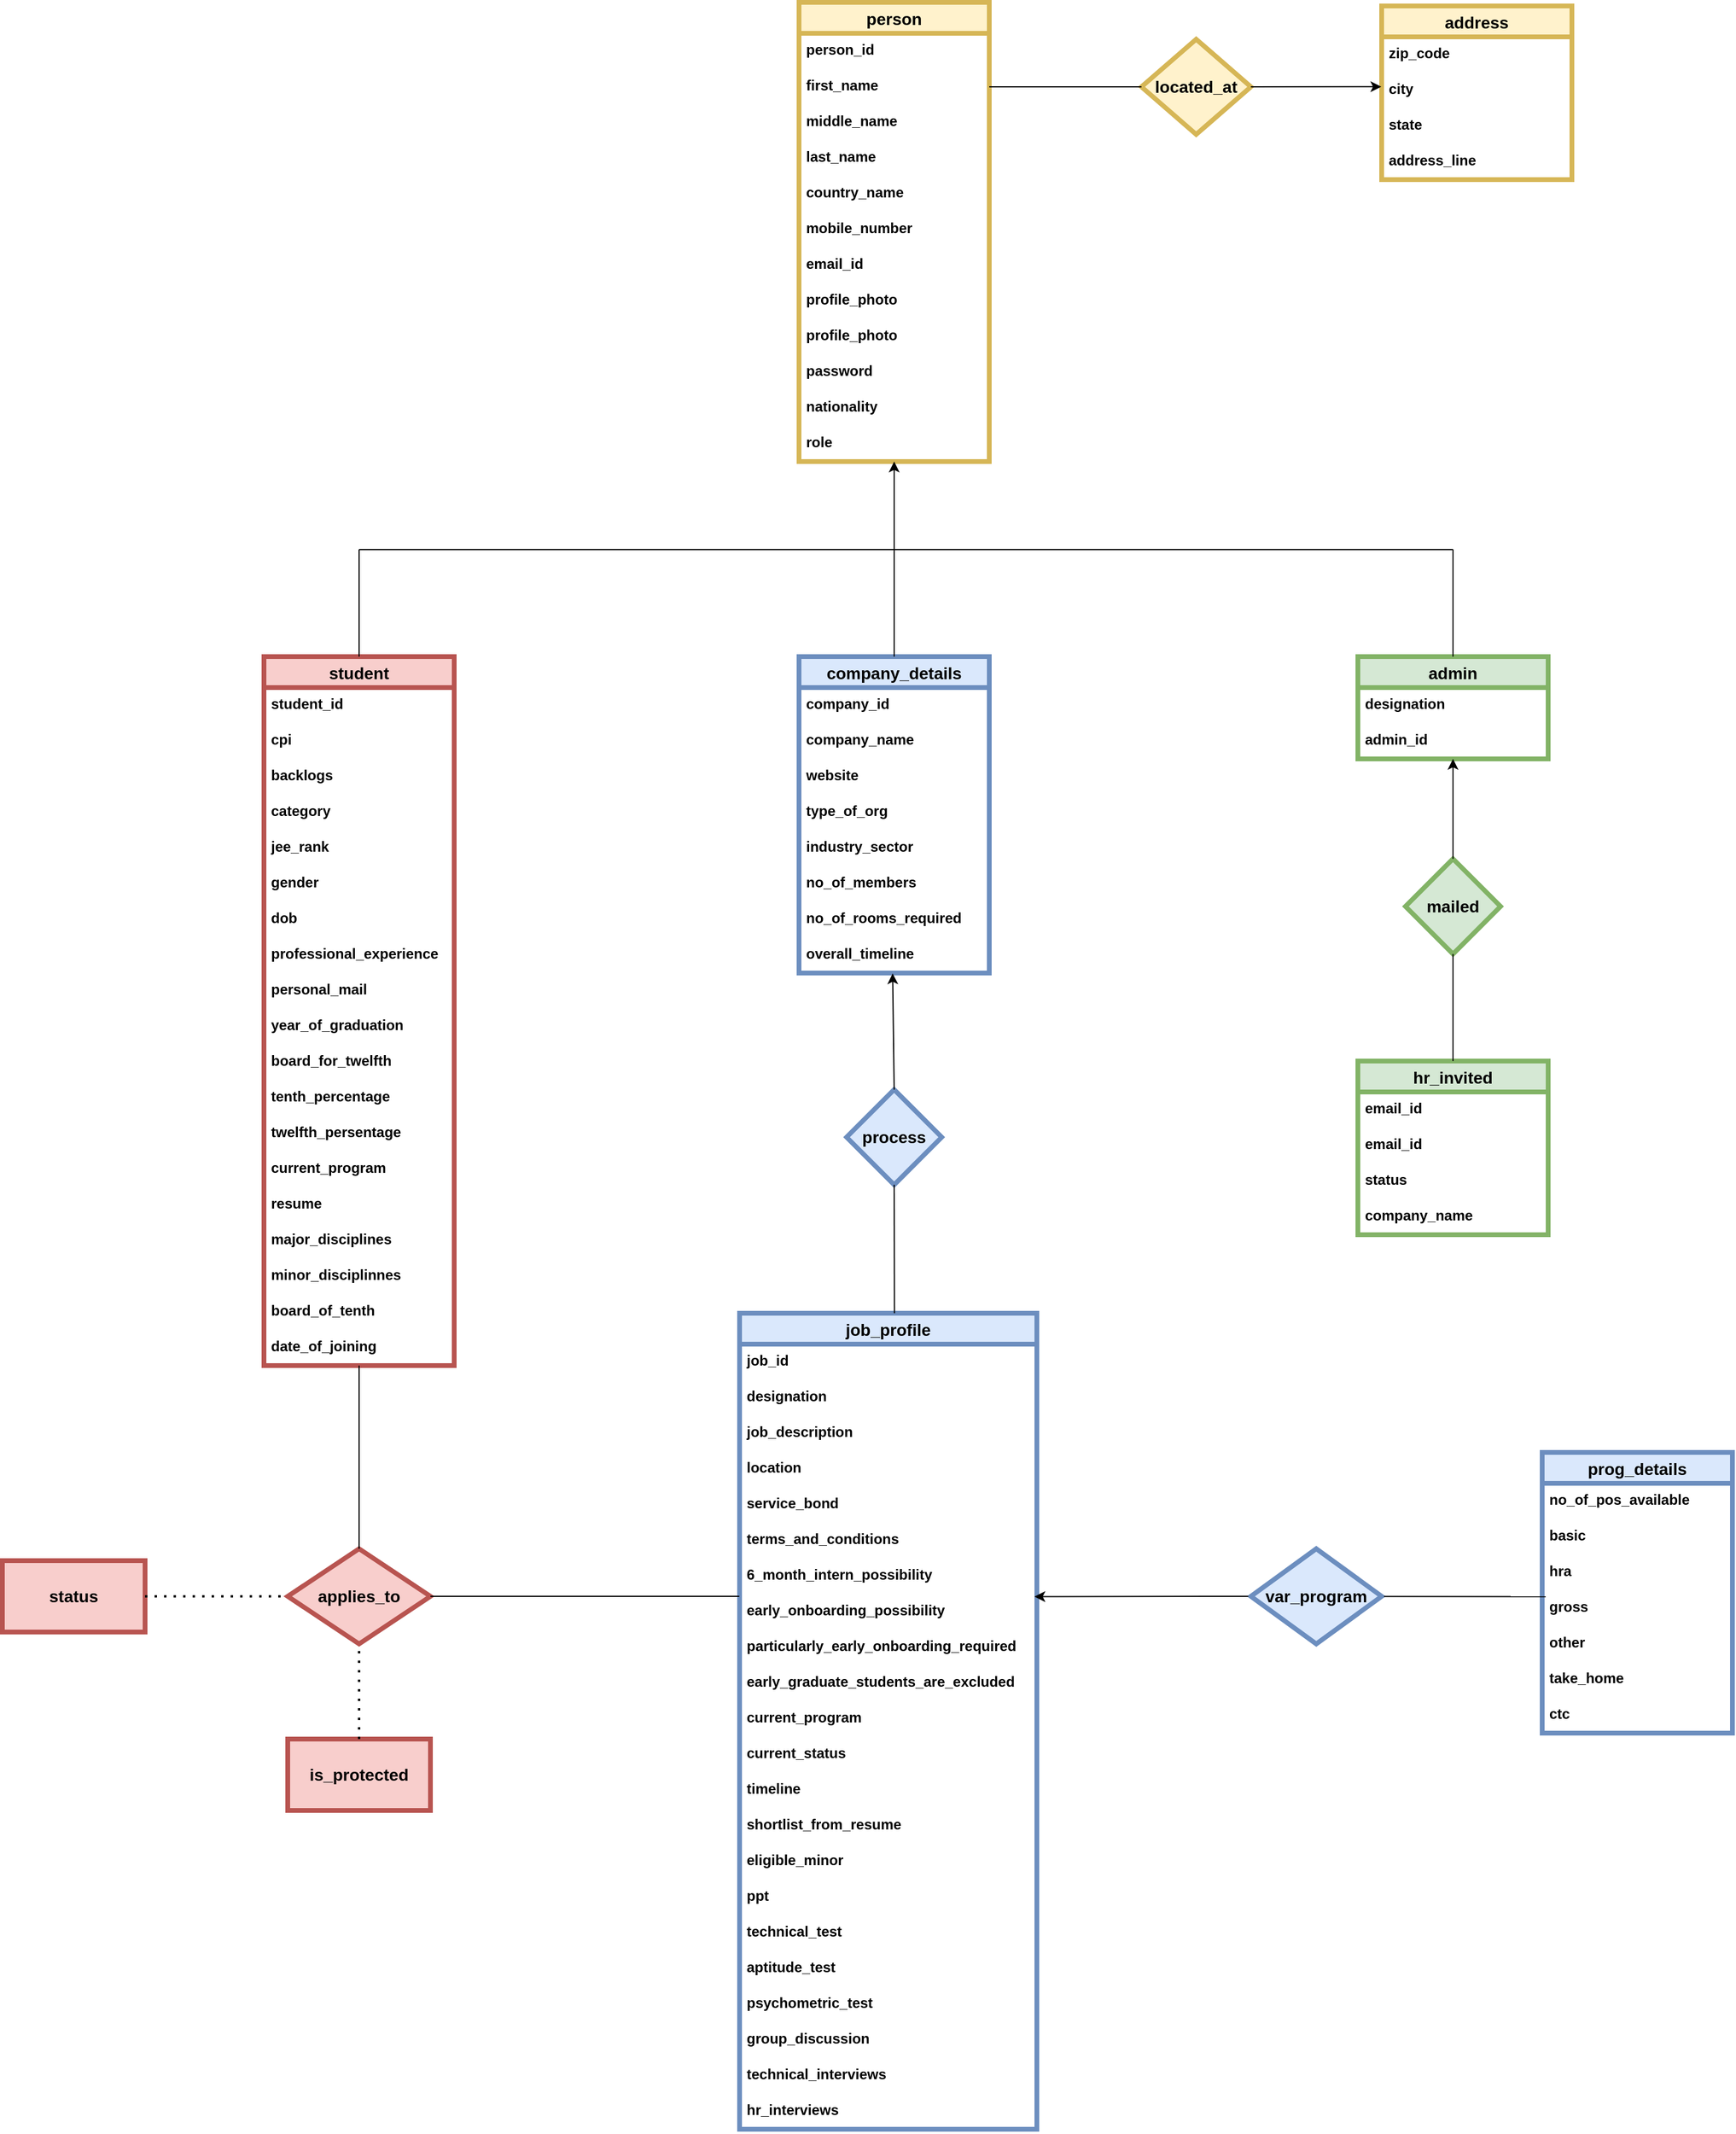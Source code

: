 <mxfile version="20.8.13" type="github"><diagram name="Page-1" id="ErMQx3ynQLDzi9Iqxh45"><mxGraphModel dx="3000" dy="1546" grid="1" gridSize="10" guides="1" tooltips="1" connect="1" arrows="1" fold="1" page="1" pageScale="1" pageWidth="1700" pageHeight="1100" background="#ffffff" math="0" shadow="0"><root><mxCell id="0"/><mxCell id="1" parent="0"/><mxCell id="yVTUAOqbUdBhxPRr4Zg2-1" value="person" style="swimlane;fontStyle=1;childLayout=stackLayout;horizontal=1;startSize=26;horizontalStack=0;resizeParent=1;resizeParentMax=0;resizeLast=0;collapsible=1;marginBottom=0;align=center;fontSize=14;fillColor=#fff2cc;strokeColor=#d6b656;strokeWidth=4;" vertex="1" parent="1"><mxGeometry x="700" y="60" width="160" height="386" as="geometry"/></mxCell><mxCell id="yVTUAOqbUdBhxPRr4Zg2-3" value="person_id" style="text;strokeColor=none;fillColor=none;spacingLeft=4;spacingRight=4;overflow=hidden;rotatable=0;points=[[0,0.5],[1,0.5]];portConstraint=eastwest;fontSize=12;fontStyle=1" vertex="1" parent="yVTUAOqbUdBhxPRr4Zg2-1"><mxGeometry y="26" width="160" height="30" as="geometry"/></mxCell><mxCell id="yVTUAOqbUdBhxPRr4Zg2-4" value="first_name" style="text;strokeColor=none;fillColor=none;spacingLeft=4;spacingRight=4;overflow=hidden;rotatable=0;points=[[0,0.5],[1,0.5]];portConstraint=eastwest;fontSize=12;strokeWidth=1;fontStyle=1" vertex="1" parent="yVTUAOqbUdBhxPRr4Zg2-1"><mxGeometry y="56" width="160" height="30" as="geometry"/></mxCell><mxCell id="yVTUAOqbUdBhxPRr4Zg2-7" value="middle_name&#10;" style="text;strokeColor=none;fillColor=none;spacingLeft=4;spacingRight=4;overflow=hidden;rotatable=0;points=[[0,0.5],[1,0.5]];portConstraint=eastwest;fontSize=12;strokeWidth=1;fontStyle=1" vertex="1" parent="yVTUAOqbUdBhxPRr4Zg2-1"><mxGeometry y="86" width="160" height="30" as="geometry"/></mxCell><mxCell id="yVTUAOqbUdBhxPRr4Zg2-8" value="last_name" style="text;strokeColor=none;fillColor=none;spacingLeft=4;spacingRight=4;overflow=hidden;rotatable=0;points=[[0,0.5],[1,0.5]];portConstraint=eastwest;fontSize=12;strokeWidth=1;fontStyle=1" vertex="1" parent="yVTUAOqbUdBhxPRr4Zg2-1"><mxGeometry y="116" width="160" height="30" as="geometry"/></mxCell><mxCell id="yVTUAOqbUdBhxPRr4Zg2-9" value="country_name" style="text;strokeColor=none;fillColor=none;spacingLeft=4;spacingRight=4;overflow=hidden;rotatable=0;points=[[0,0.5],[1,0.5]];portConstraint=eastwest;fontSize=12;strokeWidth=1;fontStyle=1" vertex="1" parent="yVTUAOqbUdBhxPRr4Zg2-1"><mxGeometry y="146" width="160" height="30" as="geometry"/></mxCell><mxCell id="yVTUAOqbUdBhxPRr4Zg2-10" value="mobile_number" style="text;strokeColor=none;fillColor=none;spacingLeft=4;spacingRight=4;overflow=hidden;rotatable=0;points=[[0,0.5],[1,0.5]];portConstraint=eastwest;fontSize=12;strokeWidth=1;fontStyle=1" vertex="1" parent="yVTUAOqbUdBhxPRr4Zg2-1"><mxGeometry y="176" width="160" height="30" as="geometry"/></mxCell><mxCell id="yVTUAOqbUdBhxPRr4Zg2-11" value="email_id" style="text;strokeColor=none;fillColor=none;spacingLeft=4;spacingRight=4;overflow=hidden;rotatable=0;points=[[0,0.5],[1,0.5]];portConstraint=eastwest;fontSize=12;strokeWidth=1;fontStyle=1" vertex="1" parent="yVTUAOqbUdBhxPRr4Zg2-1"><mxGeometry y="206" width="160" height="30" as="geometry"/></mxCell><mxCell id="yVTUAOqbUdBhxPRr4Zg2-12" value="profile_photo" style="text;strokeColor=none;fillColor=none;spacingLeft=4;spacingRight=4;overflow=hidden;rotatable=0;points=[[0,0.5],[1,0.5]];portConstraint=eastwest;fontSize=12;strokeWidth=1;fontStyle=1" vertex="1" parent="yVTUAOqbUdBhxPRr4Zg2-1"><mxGeometry y="236" width="160" height="30" as="geometry"/></mxCell><mxCell id="yVTUAOqbUdBhxPRr4Zg2-13" value="profile_photo" style="text;strokeColor=none;fillColor=none;spacingLeft=4;spacingRight=4;overflow=hidden;rotatable=0;points=[[0,0.5],[1,0.5]];portConstraint=eastwest;fontSize=12;strokeWidth=1;fontStyle=1" vertex="1" parent="yVTUAOqbUdBhxPRr4Zg2-1"><mxGeometry y="266" width="160" height="30" as="geometry"/></mxCell><mxCell id="yVTUAOqbUdBhxPRr4Zg2-14" value="password" style="text;strokeColor=none;fillColor=none;spacingLeft=4;spacingRight=4;overflow=hidden;rotatable=0;points=[[0,0.5],[1,0.5]];portConstraint=eastwest;fontSize=12;strokeWidth=1;fontStyle=1" vertex="1" parent="yVTUAOqbUdBhxPRr4Zg2-1"><mxGeometry y="296" width="160" height="30" as="geometry"/></mxCell><mxCell id="yVTUAOqbUdBhxPRr4Zg2-15" value="nationality" style="text;strokeColor=none;fillColor=none;spacingLeft=4;spacingRight=4;overflow=hidden;rotatable=0;points=[[0,0.5],[1,0.5]];portConstraint=eastwest;fontSize=12;strokeWidth=1;fontStyle=1" vertex="1" parent="yVTUAOqbUdBhxPRr4Zg2-1"><mxGeometry y="326" width="160" height="30" as="geometry"/></mxCell><mxCell id="yVTUAOqbUdBhxPRr4Zg2-117" value="role" style="text;strokeColor=none;fillColor=none;spacingLeft=4;spacingRight=4;overflow=hidden;rotatable=0;points=[[0,0.5],[1,0.5]];portConstraint=eastwest;fontSize=12;strokeWidth=1;fontStyle=1" vertex="1" parent="yVTUAOqbUdBhxPRr4Zg2-1"><mxGeometry y="356" width="160" height="30" as="geometry"/></mxCell><mxCell id="yVTUAOqbUdBhxPRr4Zg2-18" value="address" style="swimlane;fontStyle=1;childLayout=stackLayout;horizontal=1;startSize=26;horizontalStack=0;resizeParent=1;resizeParentMax=0;resizeLast=0;collapsible=1;marginBottom=0;align=center;fontSize=14;strokeWidth=4;fillColor=#fff2cc;strokeColor=#d6b656;" vertex="1" parent="1"><mxGeometry x="1190" y="63" width="160" height="146" as="geometry"/></mxCell><mxCell id="yVTUAOqbUdBhxPRr4Zg2-19" value="zip_code" style="text;strokeColor=none;fillColor=none;spacingLeft=4;spacingRight=4;overflow=hidden;rotatable=0;points=[[0,0.5],[1,0.5]];portConstraint=eastwest;fontSize=12;fontStyle=1" vertex="1" parent="yVTUAOqbUdBhxPRr4Zg2-18"><mxGeometry y="26" width="160" height="30" as="geometry"/></mxCell><mxCell id="yVTUAOqbUdBhxPRr4Zg2-20" value="city" style="text;strokeColor=none;fillColor=none;spacingLeft=4;spacingRight=4;overflow=hidden;rotatable=0;points=[[0,0.5],[1,0.5]];portConstraint=eastwest;fontSize=12;fontStyle=1" vertex="1" parent="yVTUAOqbUdBhxPRr4Zg2-18"><mxGeometry y="56" width="160" height="30" as="geometry"/></mxCell><mxCell id="yVTUAOqbUdBhxPRr4Zg2-21" value="state " style="text;strokeColor=none;fillColor=none;spacingLeft=4;spacingRight=4;overflow=hidden;rotatable=0;points=[[0,0.5],[1,0.5]];portConstraint=eastwest;fontSize=12;fontStyle=1" vertex="1" parent="yVTUAOqbUdBhxPRr4Zg2-18"><mxGeometry y="86" width="160" height="30" as="geometry"/></mxCell><mxCell id="yVTUAOqbUdBhxPRr4Zg2-22" value="address_line" style="text;strokeColor=none;fillColor=none;spacingLeft=4;spacingRight=4;overflow=hidden;rotatable=0;points=[[0,0.5],[1,0.5]];portConstraint=eastwest;fontSize=12;fontStyle=1" vertex="1" parent="yVTUAOqbUdBhxPRr4Zg2-18"><mxGeometry y="116" width="160" height="30" as="geometry"/></mxCell><mxCell id="yVTUAOqbUdBhxPRr4Zg2-23" value="student" style="swimlane;fontStyle=1;childLayout=stackLayout;horizontal=1;startSize=26;horizontalStack=0;resizeParent=1;resizeParentMax=0;resizeLast=0;collapsible=1;marginBottom=0;align=center;fontSize=14;strokeWidth=4;fillColor=#f8cecc;strokeColor=#b85450;" vertex="1" parent="1"><mxGeometry x="250" y="610" width="160" height="596" as="geometry"/></mxCell><mxCell id="yVTUAOqbUdBhxPRr4Zg2-24" value="student_id" style="text;strokeColor=none;fillColor=none;spacingLeft=4;spacingRight=4;overflow=hidden;rotatable=0;points=[[0,0.5],[1,0.5]];portConstraint=eastwest;fontSize=12;fontStyle=1" vertex="1" parent="yVTUAOqbUdBhxPRr4Zg2-23"><mxGeometry y="26" width="160" height="30" as="geometry"/></mxCell><mxCell id="yVTUAOqbUdBhxPRr4Zg2-116" value="cpi" style="text;strokeColor=none;fillColor=none;spacingLeft=4;spacingRight=4;overflow=hidden;rotatable=0;points=[[0,0.5],[1,0.5]];portConstraint=eastwest;fontSize=12;fontStyle=1" vertex="1" parent="yVTUAOqbUdBhxPRr4Zg2-23"><mxGeometry y="56" width="160" height="30" as="geometry"/></mxCell><mxCell id="yVTUAOqbUdBhxPRr4Zg2-25" value="backlogs" style="text;strokeColor=none;fillColor=none;spacingLeft=4;spacingRight=4;overflow=hidden;rotatable=0;points=[[0,0.5],[1,0.5]];portConstraint=eastwest;fontSize=12;fontStyle=1" vertex="1" parent="yVTUAOqbUdBhxPRr4Zg2-23"><mxGeometry y="86" width="160" height="30" as="geometry"/></mxCell><mxCell id="yVTUAOqbUdBhxPRr4Zg2-26" value="category" style="text;strokeColor=none;fillColor=none;spacingLeft=4;spacingRight=4;overflow=hidden;rotatable=0;points=[[0,0.5],[1,0.5]];portConstraint=eastwest;fontSize=12;fontStyle=1" vertex="1" parent="yVTUAOqbUdBhxPRr4Zg2-23"><mxGeometry y="116" width="160" height="30" as="geometry"/></mxCell><mxCell id="yVTUAOqbUdBhxPRr4Zg2-27" value="jee_rank" style="text;strokeColor=none;fillColor=none;spacingLeft=4;spacingRight=4;overflow=hidden;rotatable=0;points=[[0,0.5],[1,0.5]];portConstraint=eastwest;fontSize=12;fontStyle=1" vertex="1" parent="yVTUAOqbUdBhxPRr4Zg2-23"><mxGeometry y="146" width="160" height="30" as="geometry"/></mxCell><mxCell id="yVTUAOqbUdBhxPRr4Zg2-28" value="gender" style="text;strokeColor=none;fillColor=none;spacingLeft=4;spacingRight=4;overflow=hidden;rotatable=0;points=[[0,0.5],[1,0.5]];portConstraint=eastwest;fontSize=12;fontStyle=1" vertex="1" parent="yVTUAOqbUdBhxPRr4Zg2-23"><mxGeometry y="176" width="160" height="30" as="geometry"/></mxCell><mxCell id="yVTUAOqbUdBhxPRr4Zg2-29" value="dob" style="text;strokeColor=none;fillColor=none;spacingLeft=4;spacingRight=4;overflow=hidden;rotatable=0;points=[[0,0.5],[1,0.5]];portConstraint=eastwest;fontSize=12;fontStyle=1" vertex="1" parent="yVTUAOqbUdBhxPRr4Zg2-23"><mxGeometry y="206" width="160" height="30" as="geometry"/></mxCell><mxCell id="yVTUAOqbUdBhxPRr4Zg2-30" value="professional_experience " style="text;strokeColor=none;fillColor=none;spacingLeft=4;spacingRight=4;overflow=hidden;rotatable=0;points=[[0,0.5],[1,0.5]];portConstraint=eastwest;fontSize=12;fontStyle=1" vertex="1" parent="yVTUAOqbUdBhxPRr4Zg2-23"><mxGeometry y="236" width="160" height="30" as="geometry"/></mxCell><mxCell id="yVTUAOqbUdBhxPRr4Zg2-31" value="personal_mail" style="text;strokeColor=none;fillColor=none;spacingLeft=4;spacingRight=4;overflow=hidden;rotatable=0;points=[[0,0.5],[1,0.5]];portConstraint=eastwest;fontSize=12;fontStyle=1" vertex="1" parent="yVTUAOqbUdBhxPRr4Zg2-23"><mxGeometry y="266" width="160" height="30" as="geometry"/></mxCell><mxCell id="yVTUAOqbUdBhxPRr4Zg2-32" value="year_of_graduation" style="text;strokeColor=none;fillColor=none;spacingLeft=4;spacingRight=4;overflow=hidden;rotatable=0;points=[[0,0.5],[1,0.5]];portConstraint=eastwest;fontSize=12;fontStyle=1" vertex="1" parent="yVTUAOqbUdBhxPRr4Zg2-23"><mxGeometry y="296" width="160" height="30" as="geometry"/></mxCell><mxCell id="yVTUAOqbUdBhxPRr4Zg2-33" value="board_for_twelfth" style="text;strokeColor=none;fillColor=none;spacingLeft=4;spacingRight=4;overflow=hidden;rotatable=0;points=[[0,0.5],[1,0.5]];portConstraint=eastwest;fontSize=12;fontStyle=1" vertex="1" parent="yVTUAOqbUdBhxPRr4Zg2-23"><mxGeometry y="326" width="160" height="30" as="geometry"/></mxCell><mxCell id="yVTUAOqbUdBhxPRr4Zg2-34" value="tenth_percentage" style="text;strokeColor=none;fillColor=none;spacingLeft=4;spacingRight=4;overflow=hidden;rotatable=0;points=[[0,0.5],[1,0.5]];portConstraint=eastwest;fontSize=12;fontStyle=1" vertex="1" parent="yVTUAOqbUdBhxPRr4Zg2-23"><mxGeometry y="356" width="160" height="30" as="geometry"/></mxCell><mxCell id="yVTUAOqbUdBhxPRr4Zg2-35" value="twelfth_persentage" style="text;strokeColor=none;fillColor=none;spacingLeft=4;spacingRight=4;overflow=hidden;rotatable=0;points=[[0,0.5],[1,0.5]];portConstraint=eastwest;fontSize=12;fontStyle=1" vertex="1" parent="yVTUAOqbUdBhxPRr4Zg2-23"><mxGeometry y="386" width="160" height="30" as="geometry"/></mxCell><mxCell id="yVTUAOqbUdBhxPRr4Zg2-36" value="current_program" style="text;strokeColor=none;fillColor=none;spacingLeft=4;spacingRight=4;overflow=hidden;rotatable=0;points=[[0,0.5],[1,0.5]];portConstraint=eastwest;fontSize=12;fontStyle=1" vertex="1" parent="yVTUAOqbUdBhxPRr4Zg2-23"><mxGeometry y="416" width="160" height="30" as="geometry"/></mxCell><mxCell id="yVTUAOqbUdBhxPRr4Zg2-37" value="resume" style="text;strokeColor=none;fillColor=none;spacingLeft=4;spacingRight=4;overflow=hidden;rotatable=0;points=[[0,0.5],[1,0.5]];portConstraint=eastwest;fontSize=12;fontStyle=1" vertex="1" parent="yVTUAOqbUdBhxPRr4Zg2-23"><mxGeometry y="446" width="160" height="30" as="geometry"/></mxCell><mxCell id="yVTUAOqbUdBhxPRr4Zg2-38" value="major_disciplines " style="text;strokeColor=none;fillColor=none;spacingLeft=4;spacingRight=4;overflow=hidden;rotatable=0;points=[[0,0.5],[1,0.5]];portConstraint=eastwest;fontSize=12;fontStyle=1" vertex="1" parent="yVTUAOqbUdBhxPRr4Zg2-23"><mxGeometry y="476" width="160" height="30" as="geometry"/></mxCell><mxCell id="yVTUAOqbUdBhxPRr4Zg2-39" value="minor_disciplinnes " style="text;strokeColor=none;fillColor=none;spacingLeft=4;spacingRight=4;overflow=hidden;rotatable=0;points=[[0,0.5],[1,0.5]];portConstraint=eastwest;fontSize=12;fontStyle=1" vertex="1" parent="yVTUAOqbUdBhxPRr4Zg2-23"><mxGeometry y="506" width="160" height="30" as="geometry"/></mxCell><mxCell id="yVTUAOqbUdBhxPRr4Zg2-40" value="board_of_tenth" style="text;strokeColor=none;fillColor=none;spacingLeft=4;spacingRight=4;overflow=hidden;rotatable=0;points=[[0,0.5],[1,0.5]];portConstraint=eastwest;fontSize=12;fontStyle=1" vertex="1" parent="yVTUAOqbUdBhxPRr4Zg2-23"><mxGeometry y="536" width="160" height="30" as="geometry"/></mxCell><mxCell id="yVTUAOqbUdBhxPRr4Zg2-60" value="date_of_joining" style="text;strokeColor=none;fillColor=none;spacingLeft=4;spacingRight=4;overflow=hidden;rotatable=0;points=[[0,0.5],[1,0.5]];portConstraint=eastwest;fontSize=12;fontStyle=1" vertex="1" parent="yVTUAOqbUdBhxPRr4Zg2-23"><mxGeometry y="566" width="160" height="30" as="geometry"/></mxCell><mxCell id="yVTUAOqbUdBhxPRr4Zg2-61" value="job_profile" style="swimlane;fontStyle=1;childLayout=stackLayout;horizontal=1;startSize=26;horizontalStack=0;resizeParent=1;resizeParentMax=0;resizeLast=0;collapsible=1;marginBottom=0;align=center;fontSize=14;strokeWidth=4;fillColor=#dae8fc;strokeColor=#6c8ebf;" vertex="1" parent="1"><mxGeometry x="650" y="1162" width="250" height="686" as="geometry"/></mxCell><mxCell id="yVTUAOqbUdBhxPRr4Zg2-62" value="job_id" style="text;strokeColor=none;fillColor=none;spacingLeft=4;spacingRight=4;overflow=hidden;rotatable=0;points=[[0,0.5],[1,0.5]];portConstraint=eastwest;fontSize=12;strokeWidth=2;fontStyle=1" vertex="1" parent="yVTUAOqbUdBhxPRr4Zg2-61"><mxGeometry y="26" width="250" height="30" as="geometry"/></mxCell><mxCell id="yVTUAOqbUdBhxPRr4Zg2-63" value="designation" style="text;strokeColor=none;fillColor=none;spacingLeft=4;spacingRight=4;overflow=hidden;rotatable=0;points=[[0,0.5],[1,0.5]];portConstraint=eastwest;fontSize=12;fontStyle=1" vertex="1" parent="yVTUAOqbUdBhxPRr4Zg2-61"><mxGeometry y="56" width="250" height="30" as="geometry"/></mxCell><mxCell id="yVTUAOqbUdBhxPRr4Zg2-64" value="job_description" style="text;strokeColor=none;fillColor=none;spacingLeft=4;spacingRight=4;overflow=hidden;rotatable=0;points=[[0,0.5],[1,0.5]];portConstraint=eastwest;fontSize=12;fontStyle=1" vertex="1" parent="yVTUAOqbUdBhxPRr4Zg2-61"><mxGeometry y="86" width="250" height="30" as="geometry"/></mxCell><mxCell id="yVTUAOqbUdBhxPRr4Zg2-65" value="location" style="text;strokeColor=none;fillColor=none;spacingLeft=4;spacingRight=4;overflow=hidden;rotatable=0;points=[[0,0.5],[1,0.5]];portConstraint=eastwest;fontSize=12;fontStyle=1" vertex="1" parent="yVTUAOqbUdBhxPRr4Zg2-61"><mxGeometry y="116" width="250" height="30" as="geometry"/></mxCell><mxCell id="yVTUAOqbUdBhxPRr4Zg2-66" value="service_bond" style="text;strokeColor=none;fillColor=none;spacingLeft=4;spacingRight=4;overflow=hidden;rotatable=0;points=[[0,0.5],[1,0.5]];portConstraint=eastwest;fontSize=12;fontStyle=1" vertex="1" parent="yVTUAOqbUdBhxPRr4Zg2-61"><mxGeometry y="146" width="250" height="30" as="geometry"/></mxCell><mxCell id="yVTUAOqbUdBhxPRr4Zg2-67" value="terms_and_conditions" style="text;strokeColor=none;fillColor=none;spacingLeft=4;spacingRight=4;overflow=hidden;rotatable=0;points=[[0,0.5],[1,0.5]];portConstraint=eastwest;fontSize=12;fontStyle=1" vertex="1" parent="yVTUAOqbUdBhxPRr4Zg2-61"><mxGeometry y="176" width="250" height="30" as="geometry"/></mxCell><mxCell id="yVTUAOqbUdBhxPRr4Zg2-68" value="6_month_intern_possibility" style="text;strokeColor=none;fillColor=none;spacingLeft=4;spacingRight=4;overflow=hidden;rotatable=0;points=[[0,0.5],[1,0.5]];portConstraint=eastwest;fontSize=12;fontStyle=1" vertex="1" parent="yVTUAOqbUdBhxPRr4Zg2-61"><mxGeometry y="206" width="250" height="30" as="geometry"/></mxCell><mxCell id="yVTUAOqbUdBhxPRr4Zg2-69" value="early_onboarding_possibility" style="text;strokeColor=none;fillColor=none;spacingLeft=4;spacingRight=4;overflow=hidden;rotatable=0;points=[[0,0.5],[1,0.5]];portConstraint=eastwest;fontSize=12;fontStyle=1" vertex="1" parent="yVTUAOqbUdBhxPRr4Zg2-61"><mxGeometry y="236" width="250" height="30" as="geometry"/></mxCell><mxCell id="yVTUAOqbUdBhxPRr4Zg2-70" value="particularly_early_onboarding_required" style="text;strokeColor=none;fillColor=none;spacingLeft=4;spacingRight=4;overflow=hidden;rotatable=0;points=[[0,0.5],[1,0.5]];portConstraint=eastwest;fontSize=12;fontStyle=1" vertex="1" parent="yVTUAOqbUdBhxPRr4Zg2-61"><mxGeometry y="266" width="250" height="30" as="geometry"/></mxCell><mxCell id="yVTUAOqbUdBhxPRr4Zg2-71" value="early_graduate_students_are_excluded" style="text;strokeColor=none;fillColor=none;spacingLeft=4;spacingRight=4;overflow=hidden;rotatable=0;points=[[0,0.5],[1,0.5]];portConstraint=eastwest;fontSize=12;fontStyle=1" vertex="1" parent="yVTUAOqbUdBhxPRr4Zg2-61"><mxGeometry y="296" width="250" height="30" as="geometry"/></mxCell><mxCell id="yVTUAOqbUdBhxPRr4Zg2-73" value="current_program" style="text;strokeColor=none;fillColor=none;spacingLeft=4;spacingRight=4;overflow=hidden;rotatable=0;points=[[0,0.5],[1,0.5]];portConstraint=eastwest;fontSize=12;fontStyle=1" vertex="1" parent="yVTUAOqbUdBhxPRr4Zg2-61"><mxGeometry y="326" width="250" height="30" as="geometry"/></mxCell><mxCell id="yVTUAOqbUdBhxPRr4Zg2-74" value="current_status" style="text;strokeColor=none;fillColor=none;spacingLeft=4;spacingRight=4;overflow=hidden;rotatable=0;points=[[0,0.5],[1,0.5]];portConstraint=eastwest;fontSize=12;fontStyle=1" vertex="1" parent="yVTUAOqbUdBhxPRr4Zg2-61"><mxGeometry y="356" width="250" height="30" as="geometry"/></mxCell><mxCell id="yVTUAOqbUdBhxPRr4Zg2-75" value="timeline" style="text;strokeColor=none;fillColor=none;spacingLeft=4;spacingRight=4;overflow=hidden;rotatable=0;points=[[0,0.5],[1,0.5]];portConstraint=eastwest;fontSize=12;fontStyle=1" vertex="1" parent="yVTUAOqbUdBhxPRr4Zg2-61"><mxGeometry y="386" width="250" height="30" as="geometry"/></mxCell><mxCell id="yVTUAOqbUdBhxPRr4Zg2-87" value="shortlist_from_resume" style="text;strokeColor=none;fillColor=none;spacingLeft=4;spacingRight=4;overflow=hidden;rotatable=0;points=[[0,0.5],[1,0.5]];portConstraint=eastwest;fontSize=12;fontStyle=1" vertex="1" parent="yVTUAOqbUdBhxPRr4Zg2-61"><mxGeometry y="416" width="250" height="30" as="geometry"/></mxCell><mxCell id="yVTUAOqbUdBhxPRr4Zg2-76" value="eligible_minor" style="text;strokeColor=none;fillColor=none;spacingLeft=4;spacingRight=4;overflow=hidden;rotatable=0;points=[[0,0.5],[1,0.5]];portConstraint=eastwest;fontSize=12;fontStyle=1" vertex="1" parent="yVTUAOqbUdBhxPRr4Zg2-61"><mxGeometry y="446" width="250" height="30" as="geometry"/></mxCell><mxCell id="yVTUAOqbUdBhxPRr4Zg2-77" value="ppt" style="text;strokeColor=none;fillColor=none;spacingLeft=4;spacingRight=4;overflow=hidden;rotatable=0;points=[[0,0.5],[1,0.5]];portConstraint=eastwest;fontSize=12;fontStyle=1" vertex="1" parent="yVTUAOqbUdBhxPRr4Zg2-61"><mxGeometry y="476" width="250" height="30" as="geometry"/></mxCell><mxCell id="yVTUAOqbUdBhxPRr4Zg2-78" value="technical_test" style="text;strokeColor=none;fillColor=none;spacingLeft=4;spacingRight=4;overflow=hidden;rotatable=0;points=[[0,0.5],[1,0.5]];portConstraint=eastwest;fontSize=12;fontStyle=1" vertex="1" parent="yVTUAOqbUdBhxPRr4Zg2-61"><mxGeometry y="506" width="250" height="30" as="geometry"/></mxCell><mxCell id="yVTUAOqbUdBhxPRr4Zg2-79" value="aptitude_test" style="text;strokeColor=none;fillColor=none;spacingLeft=4;spacingRight=4;overflow=hidden;rotatable=0;points=[[0,0.5],[1,0.5]];portConstraint=eastwest;fontSize=12;fontStyle=1" vertex="1" parent="yVTUAOqbUdBhxPRr4Zg2-61"><mxGeometry y="536" width="250" height="30" as="geometry"/></mxCell><mxCell id="yVTUAOqbUdBhxPRr4Zg2-80" value="psychometric_test" style="text;strokeColor=none;fillColor=none;spacingLeft=4;spacingRight=4;overflow=hidden;rotatable=0;points=[[0,0.5],[1,0.5]];portConstraint=eastwest;fontSize=12;fontStyle=1" vertex="1" parent="yVTUAOqbUdBhxPRr4Zg2-61"><mxGeometry y="566" width="250" height="30" as="geometry"/></mxCell><mxCell id="yVTUAOqbUdBhxPRr4Zg2-81" value="group_discussion" style="text;strokeColor=none;fillColor=none;spacingLeft=4;spacingRight=4;overflow=hidden;rotatable=0;points=[[0,0.5],[1,0.5]];portConstraint=eastwest;fontSize=12;fontStyle=1" vertex="1" parent="yVTUAOqbUdBhxPRr4Zg2-61"><mxGeometry y="596" width="250" height="30" as="geometry"/></mxCell><mxCell id="yVTUAOqbUdBhxPRr4Zg2-82" value="technical_interviews" style="text;strokeColor=none;fillColor=none;spacingLeft=4;spacingRight=4;overflow=hidden;rotatable=0;points=[[0,0.5],[1,0.5]];portConstraint=eastwest;fontSize=12;fontStyle=1" vertex="1" parent="yVTUAOqbUdBhxPRr4Zg2-61"><mxGeometry y="626" width="250" height="30" as="geometry"/></mxCell><mxCell id="yVTUAOqbUdBhxPRr4Zg2-83" value="hr_interviews" style="text;strokeColor=none;fillColor=none;spacingLeft=4;spacingRight=4;overflow=hidden;rotatable=0;points=[[0,0.5],[1,0.5]];portConstraint=eastwest;fontSize=12;fontStyle=1" vertex="1" parent="yVTUAOqbUdBhxPRr4Zg2-61"><mxGeometry y="656" width="250" height="30" as="geometry"/></mxCell><mxCell id="yVTUAOqbUdBhxPRr4Zg2-88" value="prog_details" style="swimlane;fontStyle=1;childLayout=stackLayout;horizontal=1;startSize=26;horizontalStack=0;resizeParent=1;resizeParentMax=0;resizeLast=0;collapsible=1;marginBottom=0;align=center;fontSize=14;strokeWidth=4;fillColor=#dae8fc;strokeColor=#6c8ebf;" vertex="1" parent="1"><mxGeometry x="1325" y="1279" width="160" height="236" as="geometry"/></mxCell><mxCell id="yVTUAOqbUdBhxPRr4Zg2-89" value="no_of_pos_available" style="text;strokeColor=none;fillColor=none;spacingLeft=4;spacingRight=4;overflow=hidden;rotatable=0;points=[[0,0.5],[1,0.5]];portConstraint=eastwest;fontSize=12;fontStyle=1" vertex="1" parent="yVTUAOqbUdBhxPRr4Zg2-88"><mxGeometry y="26" width="160" height="30" as="geometry"/></mxCell><mxCell id="yVTUAOqbUdBhxPRr4Zg2-90" value="basic" style="text;strokeColor=none;fillColor=none;spacingLeft=4;spacingRight=4;overflow=hidden;rotatable=0;points=[[0,0.5],[1,0.5]];portConstraint=eastwest;fontSize=12;fontStyle=1" vertex="1" parent="yVTUAOqbUdBhxPRr4Zg2-88"><mxGeometry y="56" width="160" height="30" as="geometry"/></mxCell><mxCell id="yVTUAOqbUdBhxPRr4Zg2-91" value="hra" style="text;strokeColor=none;fillColor=none;spacingLeft=4;spacingRight=4;overflow=hidden;rotatable=0;points=[[0,0.5],[1,0.5]];portConstraint=eastwest;fontSize=12;fontStyle=1" vertex="1" parent="yVTUAOqbUdBhxPRr4Zg2-88"><mxGeometry y="86" width="160" height="30" as="geometry"/></mxCell><mxCell id="yVTUAOqbUdBhxPRr4Zg2-92" value="gross" style="text;strokeColor=none;fillColor=none;spacingLeft=4;spacingRight=4;overflow=hidden;rotatable=0;points=[[0,0.5],[1,0.5]];portConstraint=eastwest;fontSize=12;fontStyle=1" vertex="1" parent="yVTUAOqbUdBhxPRr4Zg2-88"><mxGeometry y="116" width="160" height="30" as="geometry"/></mxCell><mxCell id="yVTUAOqbUdBhxPRr4Zg2-93" value="other" style="text;strokeColor=none;fillColor=none;spacingLeft=4;spacingRight=4;overflow=hidden;rotatable=0;points=[[0,0.5],[1,0.5]];portConstraint=eastwest;fontSize=12;fontStyle=1" vertex="1" parent="yVTUAOqbUdBhxPRr4Zg2-88"><mxGeometry y="146" width="160" height="30" as="geometry"/></mxCell><mxCell id="yVTUAOqbUdBhxPRr4Zg2-94" value="take_home" style="text;strokeColor=none;fillColor=none;spacingLeft=4;spacingRight=4;overflow=hidden;rotatable=0;points=[[0,0.5],[1,0.5]];portConstraint=eastwest;fontSize=12;fontStyle=1" vertex="1" parent="yVTUAOqbUdBhxPRr4Zg2-88"><mxGeometry y="176" width="160" height="30" as="geometry"/></mxCell><mxCell id="yVTUAOqbUdBhxPRr4Zg2-95" value="ctc" style="text;strokeColor=none;fillColor=none;spacingLeft=4;spacingRight=4;overflow=hidden;rotatable=0;points=[[0,0.5],[1,0.5]];portConstraint=eastwest;fontSize=12;fontStyle=1" vertex="1" parent="yVTUAOqbUdBhxPRr4Zg2-88"><mxGeometry y="206" width="160" height="30" as="geometry"/></mxCell><mxCell id="yVTUAOqbUdBhxPRr4Zg2-97" value="admin" style="swimlane;fontStyle=1;childLayout=stackLayout;horizontal=1;startSize=26;horizontalStack=0;resizeParent=1;resizeParentMax=0;resizeLast=0;collapsible=1;marginBottom=0;align=center;fontSize=14;strokeWidth=4;fillColor=#d5e8d4;strokeColor=#82b366;" vertex="1" parent="1"><mxGeometry x="1170" y="610" width="160" height="86" as="geometry"/></mxCell><mxCell id="yVTUAOqbUdBhxPRr4Zg2-98" value="designation" style="text;strokeColor=none;fillColor=none;spacingLeft=4;spacingRight=4;overflow=hidden;rotatable=0;points=[[0,0.5],[1,0.5]];portConstraint=eastwest;fontSize=12;fontStyle=1" vertex="1" parent="yVTUAOqbUdBhxPRr4Zg2-97"><mxGeometry y="26" width="160" height="30" as="geometry"/></mxCell><mxCell id="yVTUAOqbUdBhxPRr4Zg2-114" value="admin_id" style="text;strokeColor=none;fillColor=none;spacingLeft=4;spacingRight=4;overflow=hidden;rotatable=0;points=[[0,0.5],[1,0.5]];portConstraint=eastwest;fontSize=12;fontStyle=1" vertex="1" parent="yVTUAOqbUdBhxPRr4Zg2-97"><mxGeometry y="56" width="160" height="30" as="geometry"/></mxCell><mxCell id="yVTUAOqbUdBhxPRr4Zg2-101" value="hr_invited" style="swimlane;fontStyle=1;childLayout=stackLayout;horizontal=1;startSize=26;horizontalStack=0;resizeParent=1;resizeParentMax=0;resizeLast=0;collapsible=1;marginBottom=0;align=center;fontSize=14;strokeWidth=4;fillColor=#d5e8d4;strokeColor=#82b366;" vertex="1" parent="1"><mxGeometry x="1170" y="950" width="160" height="146" as="geometry"/></mxCell><mxCell id="yVTUAOqbUdBhxPRr4Zg2-113" value="email_id" style="text;strokeColor=none;fillColor=none;spacingLeft=4;spacingRight=4;overflow=hidden;rotatable=0;points=[[0,0.5],[1,0.5]];portConstraint=eastwest;fontSize=12;fontStyle=1" vertex="1" parent="yVTUAOqbUdBhxPRr4Zg2-101"><mxGeometry y="26" width="160" height="30" as="geometry"/></mxCell><mxCell id="yVTUAOqbUdBhxPRr4Zg2-102" value="email_id" style="text;strokeColor=none;fillColor=none;spacingLeft=4;spacingRight=4;overflow=hidden;rotatable=0;points=[[0,0.5],[1,0.5]];portConstraint=eastwest;fontSize=12;fontStyle=1" vertex="1" parent="yVTUAOqbUdBhxPRr4Zg2-101"><mxGeometry y="56" width="160" height="30" as="geometry"/></mxCell><mxCell id="yVTUAOqbUdBhxPRr4Zg2-103" value="status" style="text;strokeColor=none;fillColor=none;spacingLeft=4;spacingRight=4;overflow=hidden;rotatable=0;points=[[0,0.5],[1,0.5]];portConstraint=eastwest;fontSize=12;fontStyle=1" vertex="1" parent="yVTUAOqbUdBhxPRr4Zg2-101"><mxGeometry y="86" width="160" height="30" as="geometry"/></mxCell><mxCell id="yVTUAOqbUdBhxPRr4Zg2-104" value="company_name" style="text;strokeColor=none;fillColor=none;spacingLeft=4;spacingRight=4;overflow=hidden;rotatable=0;points=[[0,0.5],[1,0.5]];portConstraint=eastwest;fontSize=12;fontStyle=1" vertex="1" parent="yVTUAOqbUdBhxPRr4Zg2-101"><mxGeometry y="116" width="160" height="30" as="geometry"/></mxCell><mxCell id="yVTUAOqbUdBhxPRr4Zg2-105" value="company_details" style="swimlane;fontStyle=1;childLayout=stackLayout;horizontal=1;startSize=26;horizontalStack=0;resizeParent=1;resizeParentMax=0;resizeLast=0;collapsible=1;marginBottom=0;align=center;fontSize=14;strokeWidth=4;fillColor=#dae8fc;strokeColor=#6c8ebf;" vertex="1" parent="1"><mxGeometry x="700" y="610" width="160" height="266" as="geometry"/></mxCell><mxCell id="yVTUAOqbUdBhxPRr4Zg2-106" value="company_id" style="text;strokeColor=none;fillColor=none;spacingLeft=4;spacingRight=4;overflow=hidden;rotatable=0;points=[[0,0.5],[1,0.5]];portConstraint=eastwest;fontSize=12;fontStyle=1" vertex="1" parent="yVTUAOqbUdBhxPRr4Zg2-105"><mxGeometry y="26" width="160" height="30" as="geometry"/></mxCell><mxCell id="yVTUAOqbUdBhxPRr4Zg2-115" value="company_name" style="text;strokeColor=none;fillColor=none;spacingLeft=4;spacingRight=4;overflow=hidden;rotatable=0;points=[[0,0.5],[1,0.5]];portConstraint=eastwest;fontSize=12;fontStyle=1" vertex="1" parent="yVTUAOqbUdBhxPRr4Zg2-105"><mxGeometry y="56" width="160" height="30" as="geometry"/></mxCell><mxCell id="yVTUAOqbUdBhxPRr4Zg2-107" value="website" style="text;strokeColor=none;fillColor=none;spacingLeft=4;spacingRight=4;overflow=hidden;rotatable=0;points=[[0,0.5],[1,0.5]];portConstraint=eastwest;fontSize=12;fontStyle=1" vertex="1" parent="yVTUAOqbUdBhxPRr4Zg2-105"><mxGeometry y="86" width="160" height="30" as="geometry"/></mxCell><mxCell id="yVTUAOqbUdBhxPRr4Zg2-108" value="type_of_org" style="text;strokeColor=none;fillColor=none;spacingLeft=4;spacingRight=4;overflow=hidden;rotatable=0;points=[[0,0.5],[1,0.5]];portConstraint=eastwest;fontSize=12;fontStyle=1" vertex="1" parent="yVTUAOqbUdBhxPRr4Zg2-105"><mxGeometry y="116" width="160" height="30" as="geometry"/></mxCell><mxCell id="yVTUAOqbUdBhxPRr4Zg2-109" value="industry_sector" style="text;strokeColor=none;fillColor=none;spacingLeft=4;spacingRight=4;overflow=hidden;rotatable=0;points=[[0,0.5],[1,0.5]];portConstraint=eastwest;fontSize=12;fontStyle=1" vertex="1" parent="yVTUAOqbUdBhxPRr4Zg2-105"><mxGeometry y="146" width="160" height="30" as="geometry"/></mxCell><mxCell id="yVTUAOqbUdBhxPRr4Zg2-110" value="no_of_members" style="text;strokeColor=none;fillColor=none;spacingLeft=4;spacingRight=4;overflow=hidden;rotatable=0;points=[[0,0.5],[1,0.5]];portConstraint=eastwest;fontSize=12;fontStyle=1" vertex="1" parent="yVTUAOqbUdBhxPRr4Zg2-105"><mxGeometry y="176" width="160" height="30" as="geometry"/></mxCell><mxCell id="yVTUAOqbUdBhxPRr4Zg2-111" value="no_of_rooms_required" style="text;strokeColor=none;fillColor=none;spacingLeft=4;spacingRight=4;overflow=hidden;rotatable=0;points=[[0,0.5],[1,0.5]];portConstraint=eastwest;fontSize=12;fontStyle=1" vertex="1" parent="yVTUAOqbUdBhxPRr4Zg2-105"><mxGeometry y="206" width="160" height="30" as="geometry"/></mxCell><mxCell id="yVTUAOqbUdBhxPRr4Zg2-112" value="overall_timeline" style="text;strokeColor=none;fillColor=none;spacingLeft=4;spacingRight=4;overflow=hidden;rotatable=0;points=[[0,0.5],[1,0.5]];portConstraint=eastwest;fontSize=12;fontStyle=1" vertex="1" parent="yVTUAOqbUdBhxPRr4Zg2-105"><mxGeometry y="236" width="160" height="30" as="geometry"/></mxCell><mxCell id="yVTUAOqbUdBhxPRr4Zg2-123" value="" style="endArrow=none;html=1;rounded=0;fontStyle=1" edge="1" parent="1"><mxGeometry width="50" height="50" relative="1" as="geometry"><mxPoint x="330" y="520" as="sourcePoint"/><mxPoint x="1250" y="520" as="targetPoint"/></mxGeometry></mxCell><mxCell id="yVTUAOqbUdBhxPRr4Zg2-127" value="" style="endArrow=none;html=1;rounded=0;fontStyle=1" edge="1" parent="1" source="yVTUAOqbUdBhxPRr4Zg2-23"><mxGeometry width="50" height="50" relative="1" as="geometry"><mxPoint x="470" y="570" as="sourcePoint"/><mxPoint x="330" y="520" as="targetPoint"/></mxGeometry></mxCell><mxCell id="yVTUAOqbUdBhxPRr4Zg2-128" value="" style="endArrow=none;html=1;rounded=0;exitX=0.5;exitY=0;exitDx=0;exitDy=0;fontStyle=1" edge="1" parent="1" source="yVTUAOqbUdBhxPRr4Zg2-105"><mxGeometry width="50" height="50" relative="1" as="geometry"><mxPoint x="920" y="590" as="sourcePoint"/><mxPoint x="780" y="520" as="targetPoint"/></mxGeometry></mxCell><mxCell id="yVTUAOqbUdBhxPRr4Zg2-129" value="" style="endArrow=none;html=1;rounded=0;exitX=0.5;exitY=0;exitDx=0;exitDy=0;fontStyle=1" edge="1" parent="1" source="yVTUAOqbUdBhxPRr4Zg2-97"><mxGeometry width="50" height="50" relative="1" as="geometry"><mxPoint x="1250" y="600" as="sourcePoint"/><mxPoint x="1250" y="520" as="targetPoint"/></mxGeometry></mxCell><mxCell id="yVTUAOqbUdBhxPRr4Zg2-130" value="" style="endArrow=classic;html=1;rounded=0;fontStyle=1" edge="1" parent="1" target="yVTUAOqbUdBhxPRr4Zg2-117"><mxGeometry width="50" height="50" relative="1" as="geometry"><mxPoint x="780" y="520" as="sourcePoint"/><mxPoint x="800" y="510" as="targetPoint"/></mxGeometry></mxCell><mxCell id="yVTUAOqbUdBhxPRr4Zg2-131" value="applies_to" style="rhombus;whiteSpace=wrap;html=1;strokeWidth=4;fillColor=#f8cecc;strokeColor=#b85450;fontSize=14;fontStyle=1;startSize=26;" vertex="1" parent="1"><mxGeometry x="270" y="1360" width="120" height="80" as="geometry"/></mxCell><mxCell id="yVTUAOqbUdBhxPRr4Zg2-132" value="" style="endArrow=none;html=1;rounded=0;exitX=0.5;exitY=0;exitDx=0;exitDy=0;fontStyle=1" edge="1" parent="1" source="yVTUAOqbUdBhxPRr4Zg2-131" target="yVTUAOqbUdBhxPRr4Zg2-60"><mxGeometry width="50" height="50" relative="1" as="geometry"><mxPoint x="720" y="1130" as="sourcePoint"/><mxPoint x="320" y="1240" as="targetPoint"/></mxGeometry></mxCell><mxCell id="yVTUAOqbUdBhxPRr4Zg2-133" value="" style="endArrow=none;html=1;rounded=0;entryX=0.007;entryY=0.067;entryDx=0;entryDy=0;entryPerimeter=0;fontStyle=1;" edge="1" parent="1"><mxGeometry width="50" height="50" relative="1" as="geometry"><mxPoint x="390" y="1400" as="sourcePoint"/><mxPoint x="649.75" y="1400.01" as="targetPoint"/></mxGeometry></mxCell><mxCell id="yVTUAOqbUdBhxPRr4Zg2-134" value="status" style="rounded=0;whiteSpace=wrap;html=1;strokeWidth=4;fillColor=#f8cecc;strokeColor=#b85450;fontSize=14;fontStyle=1;startSize=26;" vertex="1" parent="1"><mxGeometry x="30" y="1370" width="120" height="60" as="geometry"/></mxCell><mxCell id="yVTUAOqbUdBhxPRr4Zg2-135" value="" style="endArrow=none;dashed=1;html=1;dashPattern=1 3;strokeWidth=2;rounded=0;exitX=1;exitY=0.5;exitDx=0;exitDy=0;entryX=0;entryY=0.5;entryDx=0;entryDy=0;fontStyle=1" edge="1" parent="1" source="yVTUAOqbUdBhxPRr4Zg2-134" target="yVTUAOqbUdBhxPRr4Zg2-131"><mxGeometry width="50" height="50" relative="1" as="geometry"><mxPoint x="240" y="1320" as="sourcePoint"/><mxPoint x="290" y="1270" as="targetPoint"/></mxGeometry></mxCell><mxCell id="yVTUAOqbUdBhxPRr4Zg2-136" value="is_protected" style="rounded=0;whiteSpace=wrap;html=1;strokeWidth=4;fillColor=#f8cecc;strokeColor=#b85450;fontSize=14;fontStyle=1;startSize=26;" vertex="1" parent="1"><mxGeometry x="270" y="1520" width="120" height="60" as="geometry"/></mxCell><mxCell id="yVTUAOqbUdBhxPRr4Zg2-137" value="" style="endArrow=none;dashed=1;html=1;dashPattern=1 3;strokeWidth=2;rounded=0;entryX=0.5;entryY=1;entryDx=0;entryDy=0;exitX=0.5;exitY=0;exitDx=0;exitDy=0;fontStyle=1" edge="1" parent="1" source="yVTUAOqbUdBhxPRr4Zg2-136" target="yVTUAOqbUdBhxPRr4Zg2-131"><mxGeometry width="50" height="50" relative="1" as="geometry"><mxPoint x="240" y="1510" as="sourcePoint"/><mxPoint x="290" y="1460" as="targetPoint"/></mxGeometry></mxCell><mxCell id="yVTUAOqbUdBhxPRr4Zg2-138" value="process" style="rhombus;whiteSpace=wrap;html=1;strokeWidth=4;fillColor=#dae8fc;strokeColor=#6c8ebf;fontSize=14;fontStyle=1;startSize=26;" vertex="1" parent="1"><mxGeometry x="740" y="974" width="80" height="80" as="geometry"/></mxCell><mxCell id="yVTUAOqbUdBhxPRr4Zg2-139" value="" style="endArrow=classic;html=1;rounded=0;entryX=0.492;entryY=1.011;entryDx=0;entryDy=0;entryPerimeter=0;exitX=0.5;exitY=0;exitDx=0;exitDy=0;fontStyle=1" edge="1" parent="1" source="yVTUAOqbUdBhxPRr4Zg2-138" target="yVTUAOqbUdBhxPRr4Zg2-112"><mxGeometry width="50" height="50" relative="1" as="geometry"><mxPoint x="779" y="1030" as="sourcePoint"/><mxPoint x="750" y="990" as="targetPoint"/></mxGeometry></mxCell><mxCell id="yVTUAOqbUdBhxPRr4Zg2-140" value="" style="endArrow=none;html=1;rounded=0;entryX=0.5;entryY=1;entryDx=0;entryDy=0;exitX=0.521;exitY=0;exitDx=0;exitDy=0;exitPerimeter=0;fontStyle=1" edge="1" parent="1" source="yVTUAOqbUdBhxPRr4Zg2-61" target="yVTUAOqbUdBhxPRr4Zg2-138"><mxGeometry width="50" height="50" relative="1" as="geometry"><mxPoint x="690" y="1210" as="sourcePoint"/><mxPoint x="740" y="1160" as="targetPoint"/></mxGeometry></mxCell><mxCell id="yVTUAOqbUdBhxPRr4Zg2-141" value="located_at" style="rhombus;whiteSpace=wrap;html=1;strokeWidth=4;fillColor=#fff2cc;strokeColor=#d6b656;fontSize=14;fontStyle=1;startSize=26;" vertex="1" parent="1"><mxGeometry x="988" y="91" width="92" height="80" as="geometry"/></mxCell><mxCell id="yVTUAOqbUdBhxPRr4Zg2-143" value="" style="endArrow=none;html=1;rounded=0;entryX=0;entryY=0.5;entryDx=0;entryDy=0;exitX=1;exitY=0.5;exitDx=0;exitDy=0;fontStyle=1" edge="1" parent="1" source="yVTUAOqbUdBhxPRr4Zg2-4" target="yVTUAOqbUdBhxPRr4Zg2-141"><mxGeometry width="50" height="50" relative="1" as="geometry"><mxPoint x="920" y="180" as="sourcePoint"/><mxPoint x="970" y="130" as="targetPoint"/></mxGeometry></mxCell><mxCell id="yVTUAOqbUdBhxPRr4Zg2-144" value="" style="endArrow=classic;html=1;rounded=0;entryX=-0.002;entryY=0.396;entryDx=0;entryDy=0;entryPerimeter=0;exitX=1;exitY=0.5;exitDx=0;exitDy=0;fontStyle=1" edge="1" parent="1" source="yVTUAOqbUdBhxPRr4Zg2-141" target="yVTUAOqbUdBhxPRr4Zg2-20"><mxGeometry width="50" height="50" relative="1" as="geometry"><mxPoint x="1080" y="180" as="sourcePoint"/><mxPoint x="1130" y="130" as="targetPoint"/></mxGeometry></mxCell><mxCell id="yVTUAOqbUdBhxPRr4Zg2-145" value="mailed" style="rhombus;whiteSpace=wrap;html=1;strokeWidth=4;fillColor=#d5e8d4;strokeColor=#82b366;fontSize=14;fontStyle=1;startSize=26;" vertex="1" parent="1"><mxGeometry x="1210" y="780" width="80" height="80" as="geometry"/></mxCell><mxCell id="yVTUAOqbUdBhxPRr4Zg2-146" value="" style="endArrow=classic;html=1;rounded=0;entryX=0.5;entryY=1;entryDx=0;entryDy=0;exitX=0.5;exitY=0;exitDx=0;exitDy=0;fontStyle=1" edge="1" parent="1" source="yVTUAOqbUdBhxPRr4Zg2-145" target="yVTUAOqbUdBhxPRr4Zg2-97"><mxGeometry width="50" height="50" relative="1" as="geometry"><mxPoint x="1130" y="790" as="sourcePoint"/><mxPoint x="1180" y="740" as="targetPoint"/></mxGeometry></mxCell><mxCell id="yVTUAOqbUdBhxPRr4Zg2-147" value="" style="endArrow=none;html=1;rounded=0;entryX=0.5;entryY=1;entryDx=0;entryDy=0;exitX=0.5;exitY=0;exitDx=0;exitDy=0;fontStyle=1" edge="1" parent="1" source="yVTUAOqbUdBhxPRr4Zg2-101" target="yVTUAOqbUdBhxPRr4Zg2-145"><mxGeometry width="50" height="50" relative="1" as="geometry"><mxPoint x="1160" y="940" as="sourcePoint"/><mxPoint x="1210" y="890" as="targetPoint"/></mxGeometry></mxCell><mxCell id="yVTUAOqbUdBhxPRr4Zg2-148" value="var_program" style="rhombus;whiteSpace=wrap;html=1;strokeWidth=4;fillColor=#dae8fc;strokeColor=#6c8ebf;fontSize=14;fontStyle=1;startSize=26;" vertex="1" parent="1"><mxGeometry x="1080" y="1360" width="110" height="80" as="geometry"/></mxCell><mxCell id="yVTUAOqbUdBhxPRr4Zg2-149" value="" style="endArrow=classic;html=1;rounded=0;entryX=1;entryY=0.107;entryDx=0;entryDy=0;entryPerimeter=0;exitX=-0.02;exitY=0.5;exitDx=0;exitDy=0;exitPerimeter=0;fontStyle=1" edge="1" parent="1" source="yVTUAOqbUdBhxPRr4Zg2-148"><mxGeometry width="50" height="50" relative="1" as="geometry"><mxPoint x="1078" y="1400" as="sourcePoint"/><mxPoint x="898" y="1400.21" as="targetPoint"/></mxGeometry></mxCell><mxCell id="yVTUAOqbUdBhxPRr4Zg2-150" value="" style="endArrow=none;html=1;rounded=0;entryX=0;entryY=0.175;entryDx=0;entryDy=0;entryPerimeter=0;exitX=1.018;exitY=0.501;exitDx=0;exitDy=0;exitPerimeter=0;fontStyle=1" edge="1" parent="1" source="yVTUAOqbUdBhxPRr4Zg2-148"><mxGeometry width="50" height="50" relative="1" as="geometry"><mxPoint x="1193" y="1400" as="sourcePoint"/><mxPoint x="1328" y="1400.25" as="targetPoint"/></mxGeometry></mxCell></root></mxGraphModel></diagram></mxfile>
